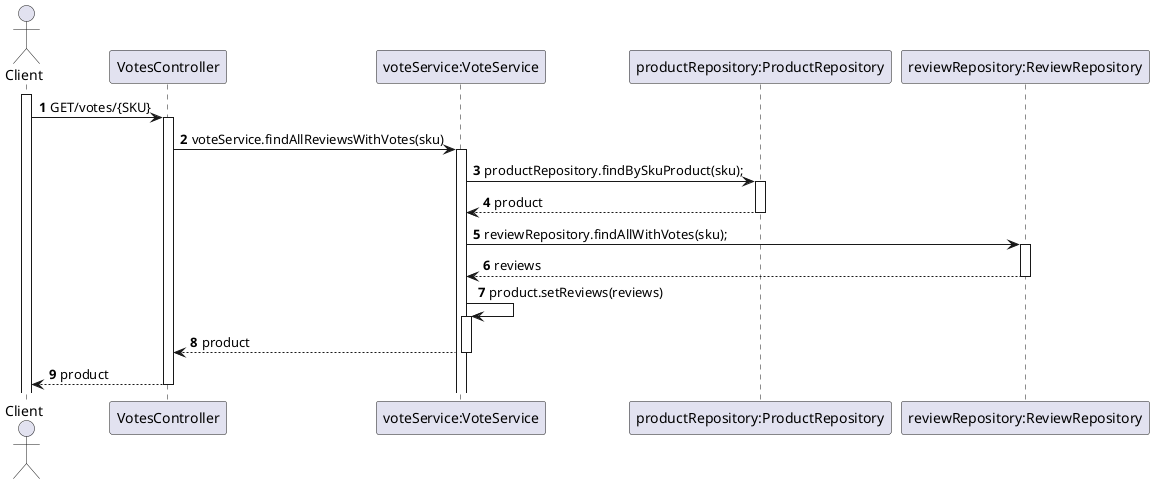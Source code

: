 @startuml
'https://plantuml.com/sequence-diagram

autoactivate on
autonumber

actor "Client" as Client
participant "VotesController" as Ctrl
participant "voteService:VoteService" as Svc
participant "productRepository:ProductRepository" as productRepository
participant "reviewRepository:ReviewRepository" as reviewRepository

activate Client

Client -> Ctrl : GET/votes/{SKU}
Ctrl -> Svc : voteService.findAllReviewsWithVotes(sku)
Svc -> productRepository: productRepository.findBySkuProduct(sku);
productRepository --> Svc: product
Svc -> reviewRepository: reviewRepository.findAllWithVotes(sku);
reviewRepository --> Svc: reviews
Svc -> Svc: product.setReviews(reviews)
Svc --> Ctrl: product
Ctrl --> Client: product

@enduml
